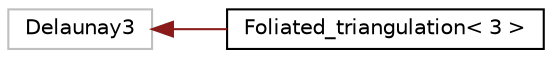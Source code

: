 digraph "Graphical Class Hierarchy"
{
 // LATEX_PDF_SIZE
  edge [fontname="Helvetica",fontsize="10",labelfontname="Helvetica",labelfontsize="10"];
  node [fontname="Helvetica",fontsize="10",shape=record];
  rankdir="LR";
  Node16 [label="Delaunay3",height=0.2,width=0.4,color="grey75", fillcolor="white", style="filled",tooltip=" "];
  Node16 -> Node0 [dir="back",color="firebrick4",fontsize="10",style="solid",fontname="Helvetica"];
  Node0 [label="Foliated_triangulation\< 3 \>",height=0.2,width=0.4,color="black", fillcolor="white", style="filled",URL="$class_foliated__triangulation_3_013_01_4.html",tooltip="3D Triangulation"];
}
